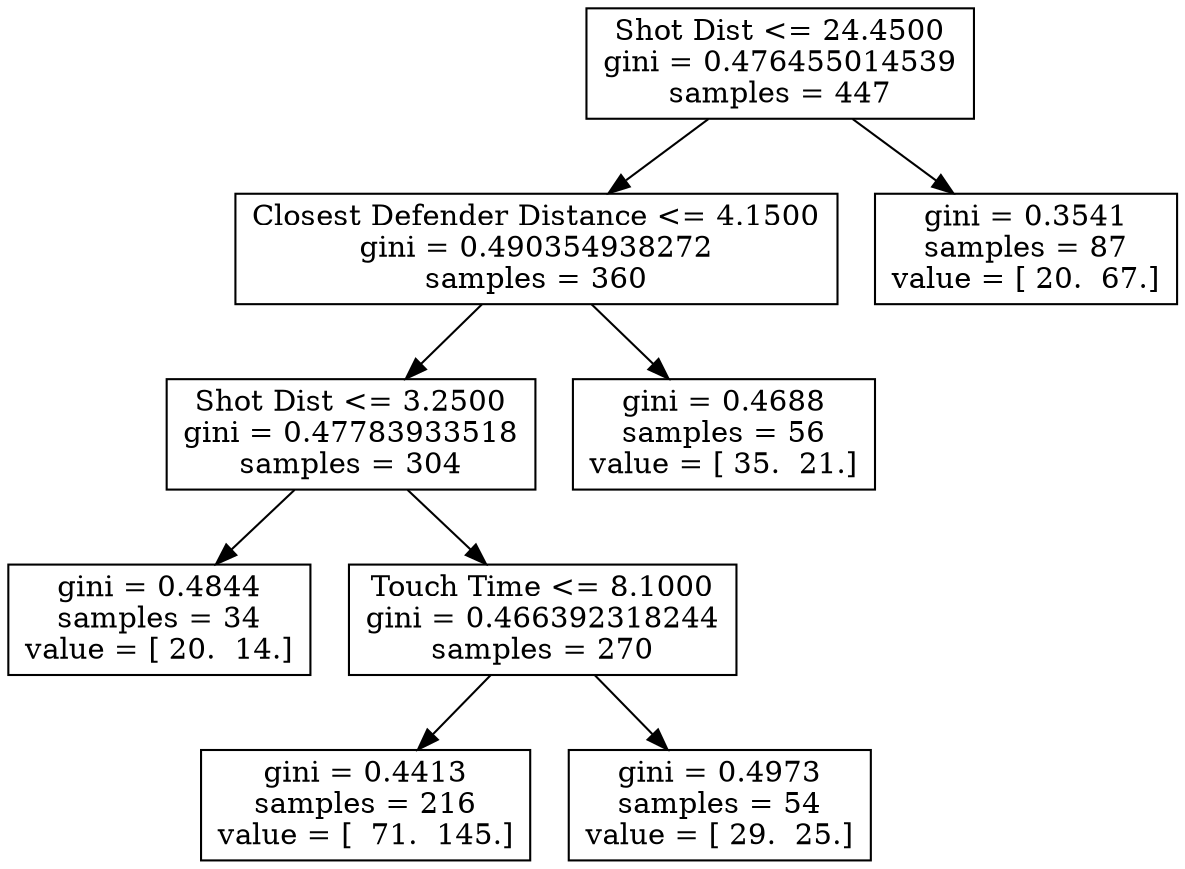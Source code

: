 digraph Tree {
0 [label="Shot Dist <= 24.4500\ngini = 0.476455014539\nsamples = 447", shape="box"] ;
1 [label="Closest Defender Distance <= 4.1500\ngini = 0.490354938272\nsamples = 360", shape="box"] ;
0 -> 1 ;
2 [label="Shot Dist <= 3.2500\ngini = 0.47783933518\nsamples = 304", shape="box"] ;
1 -> 2 ;
3 [label="gini = 0.4844\nsamples = 34\nvalue = [ 20.  14.]", shape="box"] ;
2 -> 3 ;
4 [label="Touch Time <= 8.1000\ngini = 0.466392318244\nsamples = 270", shape="box"] ;
2 -> 4 ;
5 [label="gini = 0.4413\nsamples = 216\nvalue = [  71.  145.]", shape="box"] ;
4 -> 5 ;
6 [label="gini = 0.4973\nsamples = 54\nvalue = [ 29.  25.]", shape="box"] ;
4 -> 6 ;
7 [label="gini = 0.4688\nsamples = 56\nvalue = [ 35.  21.]", shape="box"] ;
1 -> 7 ;
8 [label="gini = 0.3541\nsamples = 87\nvalue = [ 20.  67.]", shape="box"] ;
0 -> 8 ;
}
